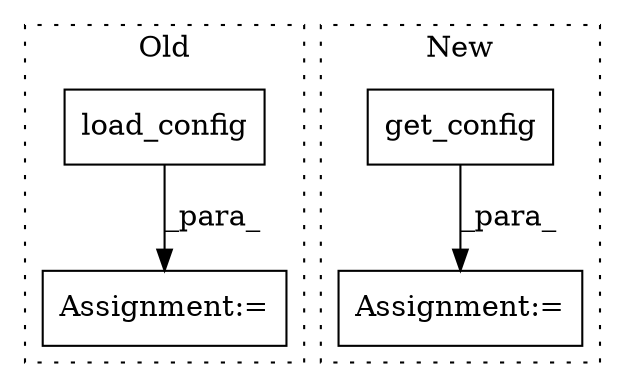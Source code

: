 digraph G {
subgraph cluster0 {
1 [label="load_config" a="32" s="3518,3554" l="12,1" shape="box"];
3 [label="Assignment:=" a="7" s="3517" l="1" shape="box"];
label = "Old";
style="dotted";
}
subgraph cluster1 {
2 [label="get_config" a="32" s="4246,4283" l="11,1" shape="box"];
4 [label="Assignment:=" a="7" s="4240" l="1" shape="box"];
label = "New";
style="dotted";
}
1 -> 3 [label="_para_"];
2 -> 4 [label="_para_"];
}